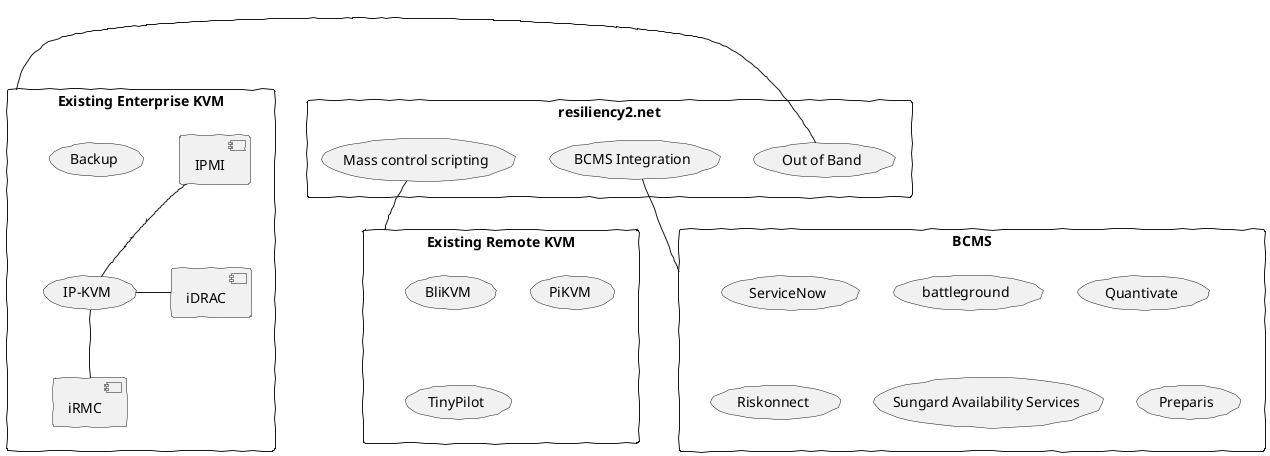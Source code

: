@startuml
skinparam handwritten true

rectangle "Existing Enterprise KVM" {
    (IP-KVM) - [iDRAC]
    (IP-KVM) -u- [IPMI]
    (IP-KVM) -d- [iRMC]
    (Backup)
}

rectangle "Existing Remote KVM" {
    (BliKVM)
    (PiKVM)
    (TinyPilot)
}

rectangle "BCMS" {
    (ServiceNow)
    (battleground)
    (Quantivate)
    (Riskonnect)
    (Sungard Availability Services)
    (Preparis)
}

rectangle "resiliency2.net" {
    (Out of Band) - "Existing Enterprise KVM"
    (Mass control scripting) -- "Existing Remote KVM"
    (BCMS Integration) -- "BCMS"
}

rectangle "BCMS" {
}

@enduml
